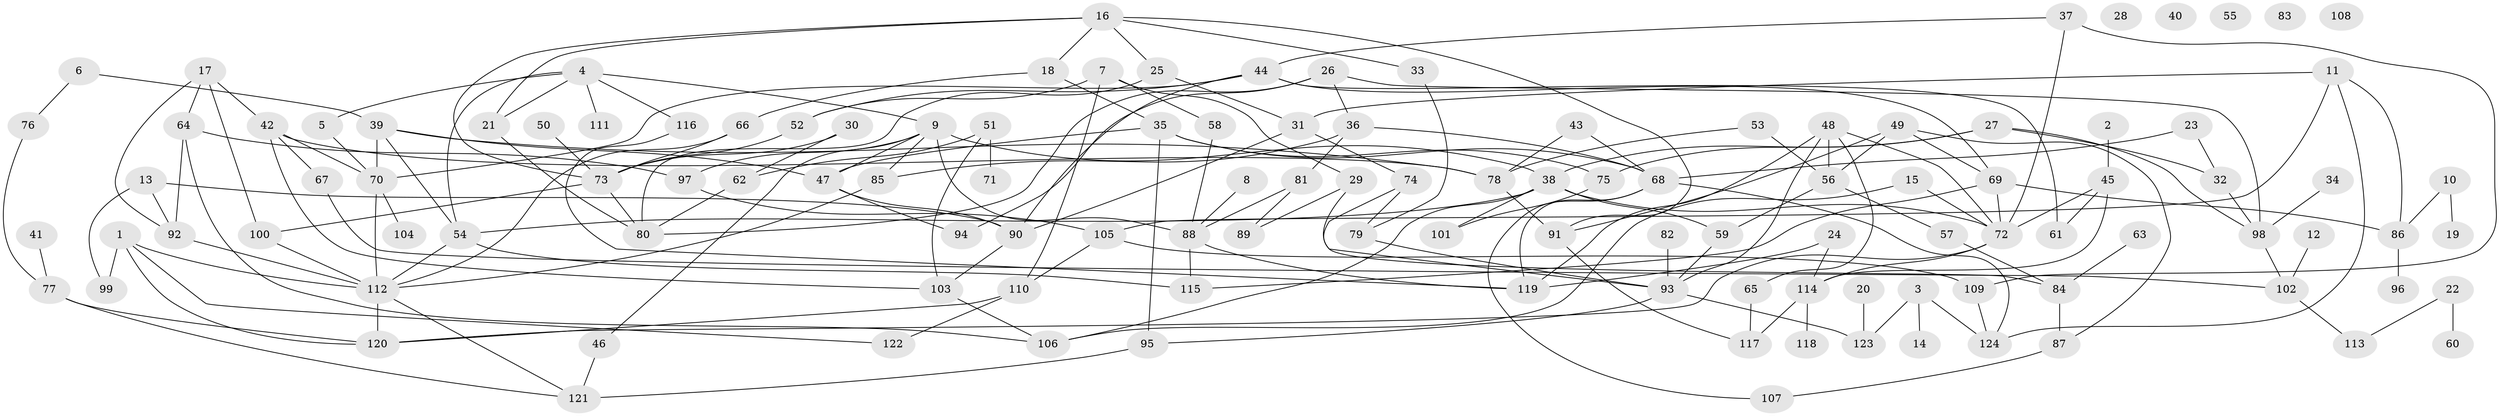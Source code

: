 // Generated by graph-tools (version 1.1) at 2025/49/03/09/25 03:49:10]
// undirected, 124 vertices, 198 edges
graph export_dot {
graph [start="1"]
  node [color=gray90,style=filled];
  1;
  2;
  3;
  4;
  5;
  6;
  7;
  8;
  9;
  10;
  11;
  12;
  13;
  14;
  15;
  16;
  17;
  18;
  19;
  20;
  21;
  22;
  23;
  24;
  25;
  26;
  27;
  28;
  29;
  30;
  31;
  32;
  33;
  34;
  35;
  36;
  37;
  38;
  39;
  40;
  41;
  42;
  43;
  44;
  45;
  46;
  47;
  48;
  49;
  50;
  51;
  52;
  53;
  54;
  55;
  56;
  57;
  58;
  59;
  60;
  61;
  62;
  63;
  64;
  65;
  66;
  67;
  68;
  69;
  70;
  71;
  72;
  73;
  74;
  75;
  76;
  77;
  78;
  79;
  80;
  81;
  82;
  83;
  84;
  85;
  86;
  87;
  88;
  89;
  90;
  91;
  92;
  93;
  94;
  95;
  96;
  97;
  98;
  99;
  100;
  101;
  102;
  103;
  104;
  105;
  106;
  107;
  108;
  109;
  110;
  111;
  112;
  113;
  114;
  115;
  116;
  117;
  118;
  119;
  120;
  121;
  122;
  123;
  124;
  1 -- 99;
  1 -- 112;
  1 -- 120;
  1 -- 122;
  2 -- 45;
  3 -- 14;
  3 -- 123;
  3 -- 124;
  4 -- 5;
  4 -- 9;
  4 -- 21;
  4 -- 54;
  4 -- 111;
  4 -- 116;
  5 -- 70;
  6 -- 39;
  6 -- 76;
  7 -- 29;
  7 -- 52;
  7 -- 58;
  7 -- 110;
  8 -- 88;
  9 -- 38;
  9 -- 46;
  9 -- 47;
  9 -- 85;
  9 -- 88;
  9 -- 97;
  10 -- 19;
  10 -- 86;
  11 -- 31;
  11 -- 86;
  11 -- 105;
  11 -- 124;
  12 -- 102;
  13 -- 90;
  13 -- 92;
  13 -- 99;
  15 -- 72;
  15 -- 106;
  16 -- 18;
  16 -- 21;
  16 -- 25;
  16 -- 33;
  16 -- 73;
  16 -- 91;
  17 -- 42;
  17 -- 64;
  17 -- 92;
  17 -- 100;
  18 -- 35;
  18 -- 66;
  20 -- 123;
  21 -- 80;
  22 -- 60;
  22 -- 113;
  23 -- 32;
  23 -- 68;
  24 -- 114;
  24 -- 119;
  25 -- 31;
  25 -- 80;
  26 -- 36;
  26 -- 80;
  26 -- 94;
  26 -- 98;
  27 -- 32;
  27 -- 38;
  27 -- 75;
  27 -- 98;
  29 -- 84;
  29 -- 89;
  30 -- 62;
  30 -- 73;
  31 -- 74;
  31 -- 90;
  32 -- 98;
  33 -- 79;
  34 -- 98;
  35 -- 47;
  35 -- 68;
  35 -- 75;
  35 -- 95;
  36 -- 68;
  36 -- 81;
  36 -- 85;
  37 -- 44;
  37 -- 72;
  37 -- 109;
  38 -- 54;
  38 -- 59;
  38 -- 72;
  38 -- 101;
  38 -- 106;
  39 -- 47;
  39 -- 54;
  39 -- 70;
  39 -- 78;
  41 -- 77;
  42 -- 67;
  42 -- 70;
  42 -- 78;
  42 -- 103;
  43 -- 68;
  43 -- 78;
  44 -- 52;
  44 -- 61;
  44 -- 69;
  44 -- 70;
  44 -- 90;
  45 -- 61;
  45 -- 72;
  45 -- 114;
  46 -- 121;
  47 -- 90;
  47 -- 94;
  48 -- 56;
  48 -- 65;
  48 -- 72;
  48 -- 93;
  48 -- 119;
  49 -- 56;
  49 -- 69;
  49 -- 87;
  49 -- 91;
  50 -- 73;
  51 -- 62;
  51 -- 71;
  51 -- 103;
  52 -- 73;
  53 -- 56;
  53 -- 78;
  54 -- 112;
  54 -- 115;
  56 -- 57;
  56 -- 59;
  57 -- 84;
  58 -- 88;
  59 -- 93;
  62 -- 80;
  63 -- 84;
  64 -- 92;
  64 -- 97;
  64 -- 106;
  65 -- 117;
  66 -- 73;
  66 -- 112;
  67 -- 102;
  68 -- 107;
  68 -- 119;
  68 -- 124;
  69 -- 72;
  69 -- 86;
  69 -- 115;
  70 -- 104;
  70 -- 112;
  72 -- 114;
  72 -- 120;
  73 -- 80;
  73 -- 100;
  74 -- 79;
  74 -- 93;
  75 -- 101;
  76 -- 77;
  77 -- 120;
  77 -- 121;
  78 -- 91;
  79 -- 93;
  81 -- 88;
  81 -- 89;
  82 -- 93;
  84 -- 87;
  85 -- 112;
  86 -- 96;
  87 -- 107;
  88 -- 115;
  88 -- 119;
  90 -- 103;
  91 -- 117;
  92 -- 112;
  93 -- 95;
  93 -- 123;
  95 -- 121;
  97 -- 105;
  98 -- 102;
  100 -- 112;
  102 -- 113;
  103 -- 106;
  105 -- 109;
  105 -- 110;
  109 -- 124;
  110 -- 120;
  110 -- 122;
  112 -- 120;
  112 -- 121;
  114 -- 117;
  114 -- 118;
  116 -- 119;
}

